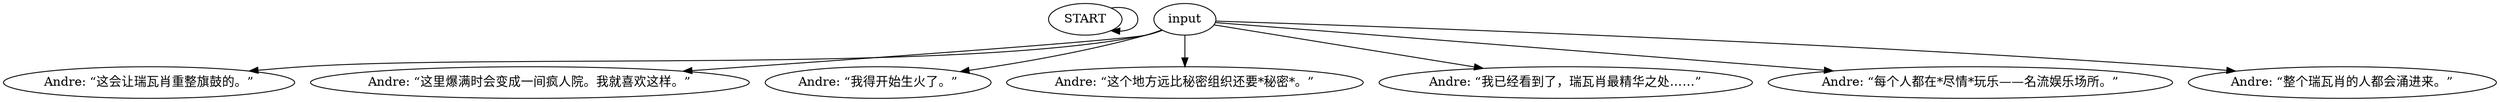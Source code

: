 # ICE / ANDRE barks
# Things Noid says inside the church.
# ==================================================
digraph G {
	  0 [label="START"];
	  1 [label="input"];
	  2 [label="Andre: “这会让瑞瓦肖重整旗鼓的。”"];
	  3 [label="Andre: “这里爆满时会变成一间疯人院。我就喜欢这样。”"];
	  4 [label="Andre: “我得开始生火了。”"];
	  5 [label="Andre: “这个地方远比秘密组织还要*秘密*。”"];
	  6 [label="Andre: “我已经看到了，瑞瓦肖最精华之处……”"];
	  7 [label="Andre: “每个人都在*尽情*玩乐——名流娱乐场所。”"];
	  8 [label="Andre: “整个瑞瓦肖的人都会涌进来。”"];
	  0 -> 0
	  1 -> 2
	  1 -> 3
	  1 -> 4
	  1 -> 5
	  1 -> 6
	  1 -> 7
	  1 -> 8
}

